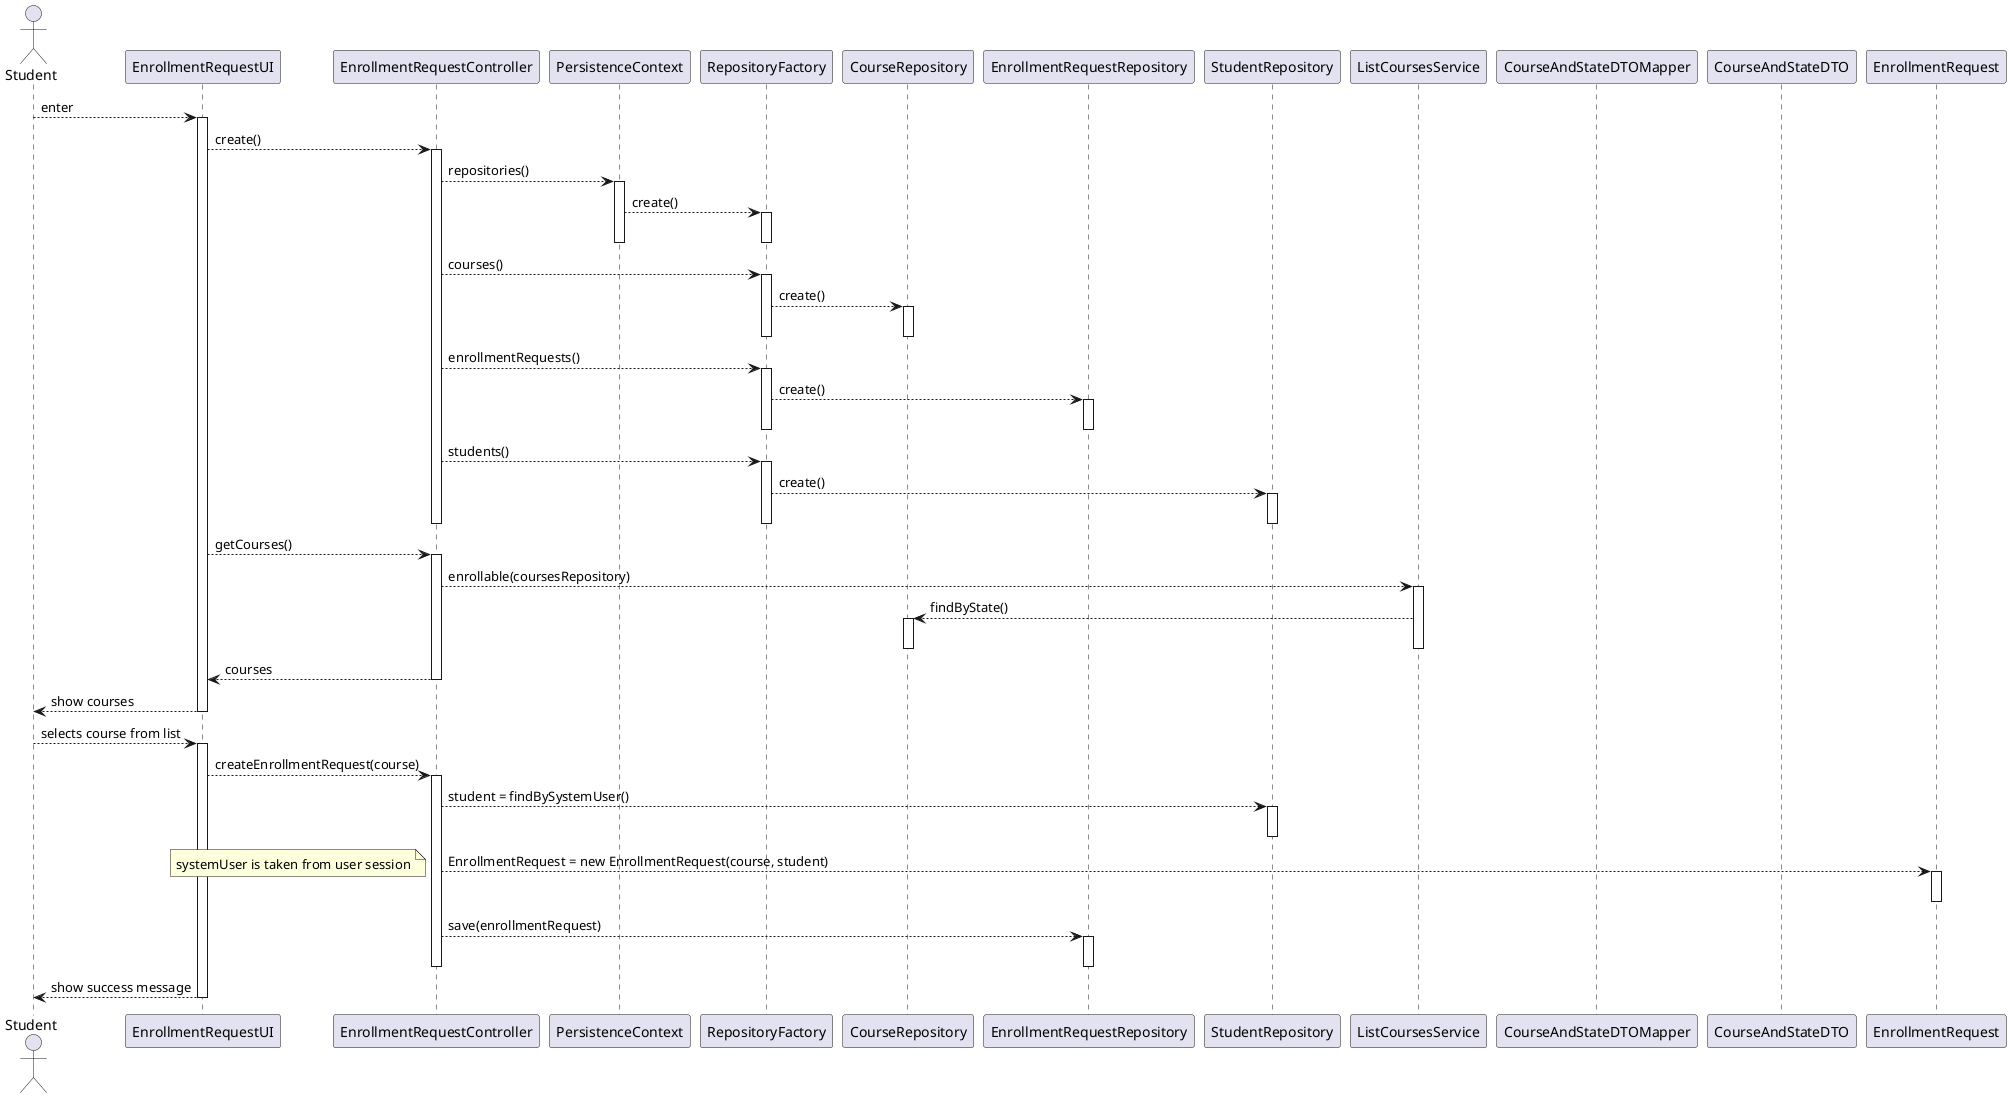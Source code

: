 @startuml

actor Student as user
participant EnrollmentRequestUI as ui
participant EnrollmentRequestController as ctrl

participant PersistenceContext as ctx
participant RepositoryFactory as rep_fac
participant CourseRepository as course_repo
participant EnrollmentRequestRepository as enrollment_request_repo
participant StudentRepository as student_repo

participant ListCoursesService as courses_svc

participant CourseAndStateDTOMapper as mapper
participant CourseAndStateDTO as dto

participant EnrollmentRequest as enrollment_request

user --> ui: enter

activate ui
    ui --> ctrl: create()
    activate ctrl
        ctrl --> ctx: repositories()
        activate ctx
            ctx --> rep_fac: create()
            activate rep_fac
            deactivate rep_fac
        deactivate ctx

        ctrl --> rep_fac: courses()
        activate rep_fac
            rep_fac --> course_repo: create()
            activate course_repo
            deactivate course_repo
        deactivate rep_fac

        ctrl --> rep_fac : enrollmentRequests()
        activate rep_fac
            rep_fac --> enrollment_request_repo: create()
            activate enrollment_request_repo
            deactivate enrollment_request_repo
        deactivate rep_fac

        ctrl --> rep_fac: students()
        activate rep_fac
            rep_fac --> student_repo: create()
            activate student_repo
            deactivate student_repo
        deactivate rep_fac
    deactivate ctrl

    ui --> ctrl: getCourses()
    activate ctrl
        ctrl --> courses_svc: enrollable(coursesRepository)
        activate courses_svc
            courses_svc --> course_repo: findByState()
            activate course_repo
            deactivate course_repo
        deactivate courses_svc

        ctrl --> ui: courses
    deactivate ctrl



    ui --> user: show courses
deactivate ui

user --> ui: selects course from list
activate ui
    ui --> ctrl: createEnrollmentRequest(course)
    activate ctrl
        ctrl --> student_repo: student = findBySystemUser()
        activate student_repo
        deactivate student_repo

        ctrl ---> enrollment_request: EnrollmentRequest = new EnrollmentRequest(course, student)
        note bottom: systemUser is taken from user session
        activate enrollment_request
        deactivate enrollment_request

        ctrl --> enrollment_request_repo: save(enrollmentRequest)
        activate enrollment_request_repo
        deactivate enrollment_request_repo
    deactivate ctrl

    ui --> user: show success message
deactivate ui
@enduml